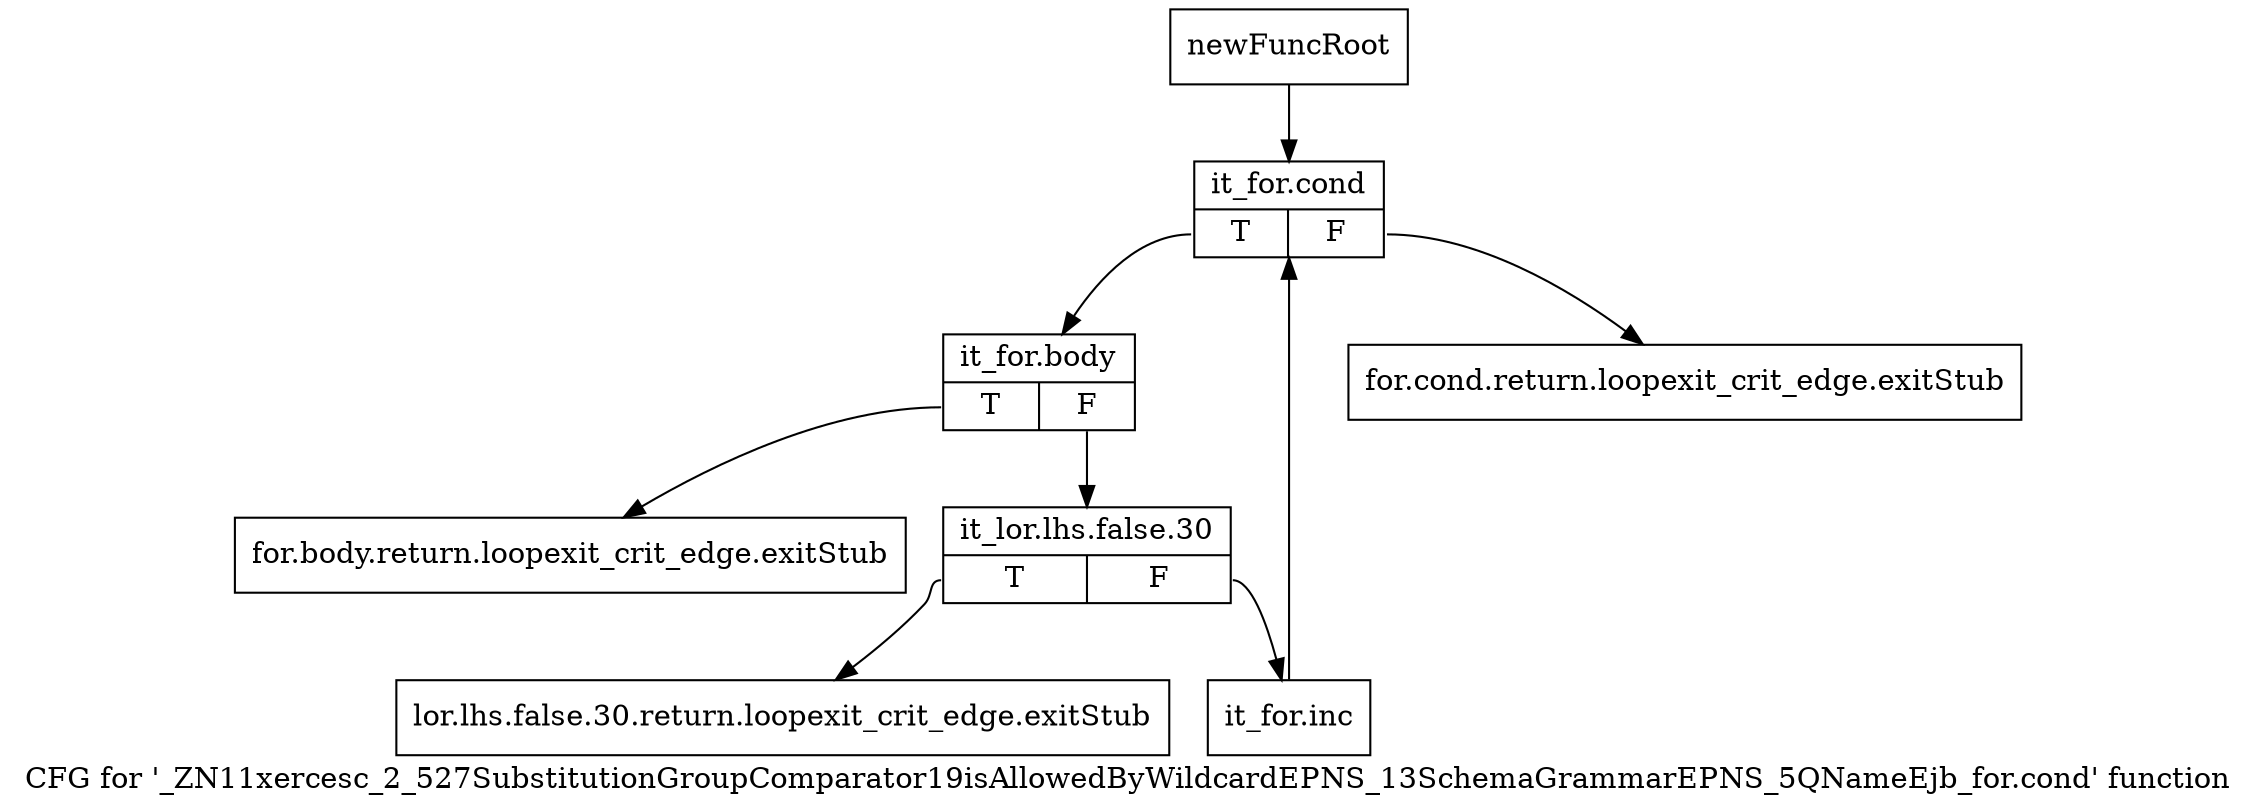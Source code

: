 digraph "CFG for '_ZN11xercesc_2_527SubstitutionGroupComparator19isAllowedByWildcardEPNS_13SchemaGrammarEPNS_5QNameEjb_for.cond' function" {
	label="CFG for '_ZN11xercesc_2_527SubstitutionGroupComparator19isAllowedByWildcardEPNS_13SchemaGrammarEPNS_5QNameEjb_for.cond' function";

	Node0x9a0d9f0 [shape=record,label="{newFuncRoot}"];
	Node0x9a0d9f0 -> Node0x9a0db30;
	Node0x9a0da40 [shape=record,label="{for.cond.return.loopexit_crit_edge.exitStub}"];
	Node0x9a0da90 [shape=record,label="{for.body.return.loopexit_crit_edge.exitStub}"];
	Node0x9a0dae0 [shape=record,label="{lor.lhs.false.30.return.loopexit_crit_edge.exitStub}"];
	Node0x9a0db30 [shape=record,label="{it_for.cond|{<s0>T|<s1>F}}"];
	Node0x9a0db30:s0 -> Node0x9a0db80;
	Node0x9a0db30:s1 -> Node0x9a0da40;
	Node0x9a0db80 [shape=record,label="{it_for.body|{<s0>T|<s1>F}}"];
	Node0x9a0db80:s0 -> Node0x9a0da90;
	Node0x9a0db80:s1 -> Node0x9a0dbd0;
	Node0x9a0dbd0 [shape=record,label="{it_lor.lhs.false.30|{<s0>T|<s1>F}}"];
	Node0x9a0dbd0:s0 -> Node0x9a0dae0;
	Node0x9a0dbd0:s1 -> Node0x9a0dc20;
	Node0x9a0dc20 [shape=record,label="{it_for.inc}"];
	Node0x9a0dc20 -> Node0x9a0db30;
}
